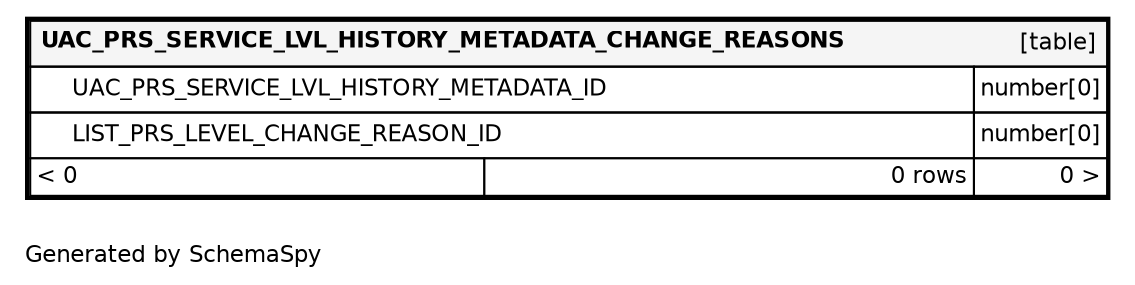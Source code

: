 digraph "oneDegreeRelationshipsDiagram" {
  graph [    rankdir="RL"    bgcolor="#ffffff"    label="\nGenerated by SchemaSpy"    labeljust="l"    nodesep="0.18"    ranksep="0.46"    fontname="Helvetica"    fontsize="11"    ration="compress"  ];  node [    fontname="Helvetica"    fontsize="11"    shape="plaintext"  ];  edge [    arrowsize="0.8"  ];
  "UAC_PRS_SERVICE_LVL_HISTORY_METADATA_CHANGE_REASONS" [
   label=<
    <TABLE BORDER="2" CELLBORDER="1" CELLSPACING="0" BGCOLOR="#ffffff">
      <TR><TD COLSPAN="4"  BGCOLOR="#f5f5f5"><TABLE BORDER="0" CELLSPACING="0"><TR><TD ALIGN="LEFT" FIXEDSIZE="TRUE" WIDTH="432" HEIGHT="16"><B>UAC_PRS_SERVICE_LVL_HISTORY_METADATA_CHANGE_REASONS</B></TD><TD ALIGN="RIGHT">[table]</TD></TR></TABLE></TD></TR>
      <TR><TD PORT="UAC_PRS_SERVICE_LVL_HISTORY_METADATA_ID" COLSPAN="2" ALIGN="LEFT"><TABLE BORDER="0" CELLSPACING="0" ALIGN="LEFT"><TR ALIGN="LEFT"><TD ALIGN="LEFT" FIXEDSIZE="TRUE" WIDTH="15" HEIGHT="16"></TD><TD ALIGN="LEFT" FIXEDSIZE="TRUE" WIDTH="432" HEIGHT="16">UAC_PRS_SERVICE_LVL_HISTORY_METADATA_ID</TD></TR></TABLE></TD><TD PORT="UAC_PRS_SERVICE_LVL_HISTORY_METADATA_ID.type" ALIGN="LEFT">number[0]</TD></TR>
      <TR><TD PORT="LIST_PRS_LEVEL_CHANGE_REASON_ID" COLSPAN="2" ALIGN="LEFT"><TABLE BORDER="0" CELLSPACING="0" ALIGN="LEFT"><TR ALIGN="LEFT"><TD ALIGN="LEFT" FIXEDSIZE="TRUE" WIDTH="15" HEIGHT="16"></TD><TD ALIGN="LEFT" FIXEDSIZE="TRUE" WIDTH="432" HEIGHT="16">LIST_PRS_LEVEL_CHANGE_REASON_ID</TD></TR></TABLE></TD><TD PORT="LIST_PRS_LEVEL_CHANGE_REASON_ID.type" ALIGN="LEFT">number[0]</TD></TR>
      <TR><TD ALIGN="LEFT" BGCOLOR="#ffffff">&lt; 0</TD><TD ALIGN="RIGHT" BGCOLOR="#ffffff">0 rows</TD><TD ALIGN="RIGHT" BGCOLOR="#ffffff">0 &gt;</TD></TR>
    </TABLE>>
    URL="UAC_PRS_SERVICE_LVL_HISTORY_MET_1a6c8ea8.html"
    target="_top"
    tooltip="UAC_PRS_SERVICE_LVL_HISTORY_METADATA_CHANGE_REASONS"
  ];
}
